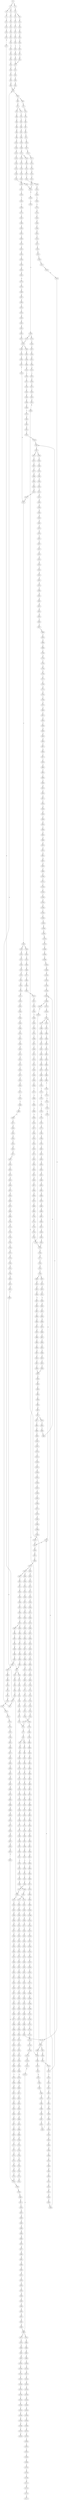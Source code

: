 strict digraph  {
	S0 -> S1 [ label = C ];
	S0 -> S2 [ label = G ];
	S1 -> S3 [ label = G ];
	S1 -> S4 [ label = T ];
	S2 -> S5 [ label = A ];
	S3 -> S6 [ label = C ];
	S4 -> S7 [ label = G ];
	S5 -> S8 [ label = A ];
	S5 -> S9 [ label = G ];
	S6 -> S10 [ label = T ];
	S7 -> S11 [ label = T ];
	S8 -> S12 [ label = T ];
	S9 -> S13 [ label = T ];
	S10 -> S14 [ label = C ];
	S11 -> S15 [ label = C ];
	S12 -> S16 [ label = C ];
	S13 -> S17 [ label = C ];
	S14 -> S18 [ label = C ];
	S15 -> S19 [ label = C ];
	S16 -> S20 [ label = C ];
	S17 -> S21 [ label = C ];
	S18 -> S22 [ label = T ];
	S19 -> S23 [ label = T ];
	S20 -> S24 [ label = T ];
	S21 -> S25 [ label = T ];
	S22 -> S26 [ label = A ];
	S23 -> S27 [ label = T ];
	S24 -> S28 [ label = C ];
	S25 -> S29 [ label = C ];
	S26 -> S30 [ label = G ];
	S27 -> S31 [ label = G ];
	S28 -> S32 [ label = G ];
	S29 -> S33 [ label = G ];
	S30 -> S34 [ label = A ];
	S31 -> S35 [ label = A ];
	S31 -> S36 [ label = T ];
	S32 -> S37 [ label = A ];
	S33 -> S38 [ label = A ];
	S34 -> S39 [ label = A ];
	S35 -> S40 [ label = A ];
	S36 -> S41 [ label = A ];
	S37 -> S42 [ label = A ];
	S38 -> S43 [ label = A ];
	S39 -> S44 [ label = C ];
	S40 -> S45 [ label = C ];
	S41 -> S46 [ label = G ];
	S42 -> S47 [ label = C ];
	S43 -> S47 [ label = C ];
	S44 -> S48 [ label = T ];
	S45 -> S49 [ label = T ];
	S46 -> S50 [ label = G ];
	S47 -> S51 [ label = T ];
	S48 -> S52 [ label = T ];
	S49 -> S53 [ label = T ];
	S50 -> S54 [ label = A ];
	S51 -> S55 [ label = T ];
	S52 -> S56 [ label = C ];
	S53 -> S57 [ label = C ];
	S54 -> S58 [ label = G ];
	S55 -> S59 [ label = C ];
	S56 -> S60 [ label = A ];
	S57 -> S61 [ label = A ];
	S58 -> S62 [ label = A ];
	S59 -> S63 [ label = A ];
	S60 -> S64 [ label = A ];
	S61 -> S64 [ label = A ];
	S62 -> S65 [ label = G ];
	S63 -> S64 [ label = A ];
	S64 -> S66 [ label = C ];
	S65 -> S67 [ label = G ];
	S66 -> S68 [ label = C ];
	S66 -> S69 [ label = T ];
	S67 -> S70 [ label = T ];
	S68 -> S71 [ label = G ];
	S69 -> S72 [ label = G ];
	S70 -> S73 [ label = C ];
	S71 -> S74 [ label = G ];
	S72 -> S75 [ label = G ];
	S72 -> S76 [ label = C ];
	S73 -> S77 [ label = C ];
	S74 -> S78 [ label = C ];
	S75 -> S79 [ label = C ];
	S76 -> S80 [ label = C ];
	S77 -> S81 [ label = C ];
	S78 -> S82 [ label = C ];
	S79 -> S83 [ label = C ];
	S80 -> S84 [ label = C ];
	S81 -> S85 [ label = A ];
	S81 -> S86 [ label = G ];
	S82 -> S87 [ label = C ];
	S83 -> S88 [ label = C ];
	S84 -> S89 [ label = T ];
	S85 -> S90 [ label = G ];
	S86 -> S91 [ label = G ];
	S87 -> S92 [ label = A ];
	S88 -> S93 [ label = A ];
	S89 -> S94 [ label = A ];
	S90 -> S95 [ label = A ];
	S91 -> S96 [ label = A ];
	S92 -> S97 [ label = G ];
	S93 -> S98 [ label = G ];
	S94 -> S99 [ label = G ];
	S95 -> S100 [ label = G ];
	S96 -> S101 [ label = G ];
	S97 -> S102 [ label = T ];
	S98 -> S103 [ label = G ];
	S99 -> S104 [ label = G ];
	S100 -> S105 [ label = C ];
	S101 -> S106 [ label = G ];
	S102 -> S107 [ label = T ];
	S103 -> S108 [ label = T ];
	S104 -> S109 [ label = T ];
	S105 -> S110 [ label = C ];
	S106 -> S111 [ label = C ];
	S107 -> S112 [ label = G ];
	S108 -> S113 [ label = G ];
	S109 -> S114 [ label = G ];
	S110 -> S115 [ label = A ];
	S111 -> S116 [ label = G ];
	S112 -> S117 [ label = T ];
	S113 -> S118 [ label = C ];
	S113 -> S119 [ label = G ];
	S114 -> S120 [ label = T ];
	S115 -> S121 [ label = C ];
	S116 -> S122 [ label = T ];
	S117 -> S123 [ label = G ];
	S118 -> S124 [ label = G ];
	S119 -> S125 [ label = G ];
	S120 -> S126 [ label = G ];
	S121 -> S127 [ label = G ];
	S122 -> S128 [ label = G ];
	S123 -> S129 [ label = C ];
	S124 -> S130 [ label = C ];
	S125 -> S131 [ label = C ];
	S126 -> S132 [ label = C ];
	S127 -> S133 [ label = G ];
	S128 -> S134 [ label = G ];
	S129 -> S135 [ label = G ];
	S130 -> S136 [ label = G ];
	S131 -> S137 [ label = T ];
	S132 -> S138 [ label = G ];
	S133 -> S139 [ label = T ];
	S134 -> S140 [ label = T ];
	S135 -> S141 [ label = T ];
	S136 -> S142 [ label = T ];
	S137 -> S143 [ label = T ];
	S138 -> S144 [ label = T ];
	S139 -> S145 [ label = T ];
	S140 -> S146 [ label = A ];
	S141 -> S147 [ label = C ];
	S142 -> S148 [ label = C ];
	S143 -> S149 [ label = C ];
	S144 -> S150 [ label = C ];
	S145 -> S151 [ label = A ];
	S146 -> S152 [ label = T ];
	S147 -> S153 [ label = G ];
	S148 -> S154 [ label = G ];
	S149 -> S155 [ label = G ];
	S150 -> S153 [ label = G ];
	S151 -> S156 [ label = C ];
	S152 -> S157 [ label = G ];
	S153 -> S158 [ label = A ];
	S154 -> S159 [ label = T ];
	S155 -> S160 [ label = A ];
	S156 -> S161 [ label = T ];
	S157 -> S162 [ label = A ];
	S158 -> S163 [ label = A ];
	S159 -> S164 [ label = G ];
	S160 -> S165 [ label = A ];
	S161 -> S166 [ label = G ];
	S162 -> S167 [ label = G ];
	S163 -> S168 [ label = C ];
	S164 -> S169 [ label = C ];
	S165 -> S170 [ label = C ];
	S166 -> S171 [ label = C ];
	S167 -> S172 [ label = C ];
	S168 -> S173 [ label = C ];
	S168 -> S174 [ label = A ];
	S169 -> S175 [ label = A ];
	S170 -> S176 [ label = A ];
	S171 -> S177 [ label = A ];
	S172 -> S178 [ label = G ];
	S173 -> S179 [ label = T ];
	S174 -> S180 [ label = C ];
	S175 -> S181 [ label = T ];
	S176 -> S182 [ label = C ];
	S177 -> S183 [ label = G ];
	S178 -> S184 [ label = G ];
	S179 -> S185 [ label = T ];
	S179 -> S186 [ label = G ];
	S180 -> S187 [ label = C ];
	S181 -> S188 [ label = C ];
	S182 -> S189 [ label = G ];
	S183 -> S190 [ label = A ];
	S184 -> S191 [ label = T ];
	S185 -> S192 [ label = C ];
	S186 -> S193 [ label = T ];
	S187 -> S194 [ label = C ];
	S188 -> S195 [ label = C ];
	S189 -> S196 [ label = C ];
	S190 -> S197 [ label = C ];
	S191 -> S198 [ label = C ];
	S192 -> S199 [ label = G ];
	S193 -> S200 [ label = C ];
	S194 -> S201 [ label = G ];
	S195 -> S202 [ label = G ];
	S196 -> S203 [ label = G ];
	S197 -> S204 [ label = G ];
	S198 -> S205 [ label = G ];
	S199 -> S206 [ label = T ];
	S200 -> S207 [ label = G ];
	S201 -> S208 [ label = T ];
	S202 -> S209 [ label = C ];
	S203 -> S210 [ label = C ];
	S204 -> S211 [ label = G ];
	S205 -> S212 [ label = C ];
	S206 -> S213 [ label = A ];
	S207 -> S214 [ label = C ];
	S208 -> S215 [ label = A ];
	S209 -> S216 [ label = A ];
	S210 -> S217 [ label = A ];
	S211 -> S218 [ label = A ];
	S212 -> S219 [ label = A ];
	S213 -> S220 [ label = C ];
	S214 -> S221 [ label = G ];
	S215 -> S222 [ label = C ];
	S216 -> S223 [ label = C ];
	S217 -> S224 [ label = C ];
	S218 -> S225 [ label = C ];
	S219 -> S226 [ label = C ];
	S220 -> S227 [ label = T ];
	S221 -> S228 [ label = C ];
	S222 -> S229 [ label = G ];
	S223 -> S230 [ label = G ];
	S224 -> S231 [ label = G ];
	S225 -> S232 [ label = A ];
	S226 -> S233 [ label = G ];
	S227 -> S234 [ label = T ];
	S228 -> S235 [ label = G ];
	S228 -> S236 [ label = A ];
	S229 -> S237 [ label = T ];
	S230 -> S238 [ label = T ];
	S231 -> S239 [ label = T ];
	S232 -> S240 [ label = C ];
	S233 -> S241 [ label = C ];
	S234 -> S242 [ label = C ];
	S235 -> S243 [ label = A ];
	S236 -> S244 [ label = A ];
	S237 -> S245 [ label = C ];
	S238 -> S246 [ label = C ];
	S239 -> S247 [ label = C ];
	S240 -> S248 [ label = A ];
	S241 -> S249 [ label = G ];
	S242 -> S250 [ label = A ];
	S243 -> S251 [ label = G ];
	S244 -> S252 [ label = C ];
	S245 -> S253 [ label = C ];
	S246 -> S254 [ label = G ];
	S247 -> S255 [ label = C ];
	S248 -> S256 [ label = C ];
	S249 -> S257 [ label = C ];
	S250 -> S258 [ label = A ];
	S251 -> S259 [ label = C ];
	S252 -> S260 [ label = C ];
	S253 -> S261 [ label = A ];
	S254 -> S262 [ label = A ];
	S255 -> S263 [ label = A ];
	S256 -> S264 [ label = C ];
	S257 -> S265 [ label = G ];
	S258 -> S266 [ label = G ];
	S259 -> S267 [ label = A ];
	S260 -> S268 [ label = C ];
	S261 -> S269 [ label = G ];
	S262 -> S270 [ label = G ];
	S263 -> S271 [ label = G ];
	S264 -> S272 [ label = T ];
	S265 -> S273 [ label = C ];
	S265 -> S274 [ label = G ];
	S266 -> S275 [ label = C ];
	S267 -> S276 [ label = G ];
	S268 -> S277 [ label = G ];
	S269 -> S278 [ label = C ];
	S270 -> S279 [ label = C ];
	S271 -> S278 [ label = C ];
	S272 -> S280 [ label = C ];
	S273 -> S281 [ label = G ];
	S274 -> S282 [ label = C ];
	S275 -> S283 [ label = G ];
	S276 -> S284 [ label = T ];
	S277 -> S285 [ label = T ];
	S278 -> S286 [ label = T ];
	S278 -> S287 [ label = G ];
	S279 -> S288 [ label = G ];
	S280 -> S289 [ label = T ];
	S281 -> S290 [ label = T ];
	S282 -> S291 [ label = T ];
	S283 -> S292 [ label = A ];
	S284 -> S293 [ label = G ];
	S285 -> S294 [ label = A ];
	S286 -> S295 [ label = T ];
	S287 -> S296 [ label = A ];
	S288 -> S297 [ label = A ];
	S289 -> S298 [ label = A ];
	S290 -> S299 [ label = C ];
	S291 -> S300 [ label = G ];
	S292 -> S301 [ label = G ];
	S293 -> S302 [ label = C ];
	S294 -> S303 [ label = C ];
	S295 -> S304 [ label = C ];
	S296 -> S305 [ label = G ];
	S297 -> S306 [ label = G ];
	S298 -> S307 [ label = G ];
	S299 -> S308 [ label = G ];
	S300 -> S309 [ label = G ];
	S301 -> S310 [ label = T ];
	S302 -> S311 [ label = A ];
	S303 -> S312 [ label = A ];
	S304 -> S313 [ label = A ];
	S305 -> S314 [ label = T ];
	S306 -> S315 [ label = T ];
	S307 -> S316 [ label = A ];
	S308 -> S317 [ label = A ];
	S309 -> S318 [ label = A ];
	S310 -> S319 [ label = C ];
	S311 -> S320 [ label = A ];
	S312 -> S321 [ label = G ];
	S313 -> S322 [ label = C ];
	S314 -> S323 [ label = C ];
	S315 -> S324 [ label = C ];
	S316 -> S325 [ label = A ];
	S317 -> S326 [ label = C ];
	S318 -> S327 [ label = A ];
	S319 -> S328 [ label = C ];
	S320 -> S329 [ label = C ];
	S321 -> S330 [ label = C ];
	S322 -> S331 [ label = G ];
	S323 -> S328 [ label = C ];
	S323 -> S332 [ label = T ];
	S324 -> S333 [ label = G ];
	S325 -> S334 [ label = C ];
	S326 -> S335 [ label = G ];
	S327 -> S336 [ label = T ];
	S328 -> S337 [ label = C ];
	S329 -> S338 [ label = A ];
	S330 -> S339 [ label = A ];
	S331 -> S340 [ label = C ];
	S332 -> S341 [ label = C ];
	S333 -> S342 [ label = A ];
	S334 -> S343 [ label = G ];
	S335 -> S344 [ label = C ];
	S336 -> S345 [ label = G ];
	S337 -> S346 [ label = T ];
	S337 -> S347 [ label = G ];
	S338 -> S348 [ label = G ];
	S339 -> S349 [ label = G ];
	S340 -> S350 [ label = C ];
	S341 -> S351 [ label = G ];
	S342 -> S352 [ label = A ];
	S343 -> S353 [ label = A ];
	S344 -> S354 [ label = G ];
	S345 -> S355 [ label = G ];
	S346 -> S356 [ label = C ];
	S347 -> S357 [ label = C ];
	S348 -> S358 [ label = C ];
	S349 -> S359 [ label = G ];
	S350 -> S360 [ label = C ];
	S351 -> S361 [ label = T ];
	S352 -> S362 [ label = C ];
	S353 -> S363 [ label = G ];
	S354 -> S364 [ label = C ];
	S355 -> S365 [ label = G ];
	S356 -> S366 [ label = C ];
	S357 -> S367 [ label = C ];
	S358 -> S368 [ label = T ];
	S359 -> S369 [ label = T ];
	S360 -> S370 [ label = T ];
	S361 -> S371 [ label = C ];
	S362 -> S372 [ label = C ];
	S363 -> S373 [ label = G ];
	S364 -> S374 [ label = C ];
	S365 -> S375 [ label = G ];
	S366 -> S376 [ label = G ];
	S367 -> S377 [ label = T ];
	S368 -> S378 [ label = A ];
	S369 -> S379 [ label = G ];
	S370 -> S380 [ label = T ];
	S371 -> S381 [ label = T ];
	S372 -> S179 [ label = T ];
	S373 -> S382 [ label = T ];
	S374 -> S383 [ label = T ];
	S375 -> S384 [ label = T ];
	S376 -> S385 [ label = G ];
	S377 -> S386 [ label = G ];
	S378 -> S387 [ label = C ];
	S379 -> S388 [ label = C ];
	S380 -> S389 [ label = C ];
	S381 -> S390 [ label = G ];
	S382 -> S391 [ label = G ];
	S383 -> S392 [ label = C ];
	S384 -> S393 [ label = C ];
	S385 -> S394 [ label = T ];
	S386 -> S395 [ label = T ];
	S387 -> S396 [ label = G ];
	S388 -> S397 [ label = A ];
	S389 -> S398 [ label = A ];
	S390 -> S399 [ label = T ];
	S391 -> S400 [ label = T ];
	S392 -> S401 [ label = G ];
	S393 -> S402 [ label = C ];
	S394 -> S403 [ label = C ];
	S395 -> S404 [ label = C ];
	S396 -> S405 [ label = A ];
	S397 -> S406 [ label = C ];
	S398 -> S407 [ label = T ];
	S399 -> S408 [ label = T ];
	S400 -> S409 [ label = C ];
	S401 -> S410 [ label = G ];
	S402 -> S411 [ label = G ];
	S403 -> S412 [ label = T ];
	S404 -> S413 [ label = G ];
	S405 -> S414 [ label = G ];
	S406 -> S415 [ label = G ];
	S407 -> S416 [ label = C ];
	S408 -> S417 [ label = C ];
	S409 -> S418 [ label = C ];
	S410 -> S419 [ label = G ];
	S411 -> S420 [ label = C ];
	S412 -> S421 [ label = G ];
	S413 -> S422 [ label = C ];
	S414 -> S423 [ label = A ];
	S415 -> S424 [ label = C ];
	S416 -> S425 [ label = C ];
	S417 -> S426 [ label = C ];
	S418 -> S427 [ label = C ];
	S419 -> S428 [ label = C ];
	S420 -> S429 [ label = C ];
	S421 -> S430 [ label = G ];
	S422 -> S221 [ label = G ];
	S423 -> S431 [ label = A ];
	S424 -> S432 [ label = G ];
	S425 -> S433 [ label = A ];
	S426 -> S434 [ label = G ];
	S427 -> S435 [ label = T ];
	S428 -> S436 [ label = T ];
	S429 -> S437 [ label = G ];
	S430 -> S438 [ label = A ];
	S431 -> S439 [ label = C ];
	S432 -> S440 [ label = G ];
	S433 -> S441 [ label = G ];
	S434 -> S442 [ label = T ];
	S435 -> S443 [ label = G ];
	S436 -> S444 [ label = C ];
	S437 -> S445 [ label = G ];
	S438 -> S446 [ label = G ];
	S439 -> S447 [ label = T ];
	S440 -> S448 [ label = T ];
	S441 -> S449 [ label = A ];
	S442 -> S450 [ label = G ];
	S443 -> S451 [ label = T ];
	S444 -> S452 [ label = A ];
	S445 -> S453 [ label = A ];
	S446 -> S454 [ label = G ];
	S447 -> S455 [ label = G ];
	S448 -> S456 [ label = G ];
	S449 -> S457 [ label = A ];
	S450 -> S458 [ label = G ];
	S451 -> S459 [ label = C ];
	S452 -> S460 [ label = C ];
	S453 -> S461 [ label = A ];
	S454 -> S462 [ label = G ];
	S455 -> S463 [ label = G ];
	S456 -> S464 [ label = C ];
	S457 -> S465 [ label = C ];
	S458 -> S466 [ label = C ];
	S459 -> S467 [ label = C ];
	S460 -> S468 [ label = G ];
	S461 -> S469 [ label = C ];
	S462 -> S470 [ label = T ];
	S463 -> S471 [ label = C ];
	S464 -> S472 [ label = C ];
	S465 -> S473 [ label = C ];
	S466 -> S474 [ label = C ];
	S467 -> S475 [ label = T ];
	S468 -> S476 [ label = T ];
	S469 -> S477 [ label = T ];
	S470 -> S478 [ label = G ];
	S471 -> S479 [ label = G ];
	S472 -> S480 [ label = G ];
	S473 -> S481 [ label = A ];
	S473 -> S482 [ label = G ];
	S474 -> S483 [ label = C ];
	S475 -> S484 [ label = A ];
	S476 -> S485 [ label = C ];
	S477 -> S486 [ label = G ];
	S478 -> S487 [ label = T ];
	S479 -> S488 [ label = C ];
	S480 -> S489 [ label = C ];
	S481 -> S490 [ label = G ];
	S481 -> S491 [ label = C ];
	S482 -> S492 [ label = G ];
	S483 -> S493 [ label = G ];
	S484 -> S494 [ label = C ];
	S485 -> S495 [ label = C ];
	S486 -> S496 [ label = C ];
	S487 -> S497 [ label = T ];
	S488 -> S498 [ label = A ];
	S489 -> S499 [ label = A ];
	S490 -> S500 [ label = A ];
	S491 -> S501 [ label = C ];
	S492 -> S502 [ label = A ];
	S493 -> S503 [ label = T ];
	S494 -> S504 [ label = T ];
	S495 -> S505 [ label = A ];
	S496 -> S506 [ label = A ];
	S497 -> S507 [ label = C ];
	S498 -> S508 [ label = G ];
	S499 -> S509 [ label = A ];
	S500 -> S510 [ label = C ];
	S501 -> S511 [ label = A ];
	S502 -> S512 [ label = C ];
	S503 -> S513 [ label = C ];
	S504 -> S514 [ label = A ];
	S505 -> S271 [ label = G ];
	S506 -> S515 [ label = A ];
	S507 -> S516 [ label = C ];
	S508 -> S517 [ label = C ];
	S509 -> S518 [ label = C ];
	S510 -> S519 [ label = T ];
	S511 -> S520 [ label = C ];
	S512 -> S521 [ label = G ];
	S513 -> S522 [ label = C ];
	S514 -> S523 [ label = C ];
	S515 -> S524 [ label = C ];
	S516 -> S525 [ label = A ];
	S517 -> S526 [ label = G ];
	S518 -> S527 [ label = C ];
	S519 -> S528 [ label = C ];
	S520 -> S529 [ label = C ];
	S521 -> S530 [ label = C ];
	S522 -> S531 [ label = A ];
	S523 -> S532 [ label = C ];
	S524 -> S533 [ label = C ];
	S525 -> S534 [ label = G ];
	S526 -> S535 [ label = G ];
	S527 -> S536 [ label = A ];
	S528 -> S537 [ label = C ];
	S529 -> S538 [ label = C ];
	S530 -> S539 [ label = C ];
	S531 -> S540 [ label = G ];
	S532 -> S541 [ label = A ];
	S533 -> S542 [ label = A ];
	S534 -> S543 [ label = C ];
	S535 -> S544 [ label = G ];
	S536 -> S545 [ label = G ];
	S537 -> S546 [ label = C ];
	S538 -> S547 [ label = C ];
	S539 -> S548 [ label = C ];
	S540 -> S549 [ label = T ];
	S541 -> S550 [ label = G ];
	S542 -> S551 [ label = G ];
	S543 -> S552 [ label = A ];
	S544 -> S553 [ label = T ];
	S545 -> S554 [ label = T ];
	S546 -> S555 [ label = A ];
	S547 -> S556 [ label = T ];
	S548 -> S557 [ label = A ];
	S549 -> S558 [ label = A ];
	S550 -> S559 [ label = G ];
	S551 -> S560 [ label = A ];
	S552 -> S561 [ label = G ];
	S553 -> S562 [ label = G ];
	S554 -> S563 [ label = C ];
	S555 -> S564 [ label = T ];
	S556 -> S565 [ label = T ];
	S557 -> S566 [ label = T ];
	S558 -> S567 [ label = G ];
	S559 -> S568 [ label = A ];
	S560 -> S569 [ label = A ];
	S561 -> S570 [ label = A ];
	S562 -> S571 [ label = C ];
	S563 -> S572 [ label = G ];
	S564 -> S573 [ label = C ];
	S565 -> S574 [ label = C ];
	S566 -> S575 [ label = C ];
	S567 -> S576 [ label = G ];
	S567 -> S577 [ label = C ];
	S568 -> S578 [ label = G ];
	S569 -> S579 [ label = C ];
	S570 -> S580 [ label = T ];
	S571 -> S581 [ label = C ];
	S572 -> S582 [ label = C ];
	S573 -> S583 [ label = T ];
	S574 -> S584 [ label = C ];
	S574 -> S585 [ label = G ];
	S575 -> S586 [ label = G ];
	S576 -> S587 [ label = G ];
	S577 -> S588 [ label = T ];
	S578 -> S589 [ label = A ];
	S579 -> S590 [ label = A ];
	S580 -> S591 [ label = A ];
	S581 -> S592 [ label = G ];
	S582 -> S593 [ label = G ];
	S583 -> S594 [ label = G ];
	S584 -> S595 [ label = T ];
	S585 -> S596 [ label = A ];
	S586 -> S597 [ label = T ];
	S587 -> S598 [ label = T ];
	S588 -> S599 [ label = C ];
	S589 -> S600 [ label = G ];
	S590 -> S601 [ label = G ];
	S591 -> S602 [ label = A ];
	S592 -> S603 [ label = C ];
	S593 -> S604 [ label = C ];
	S594 -> S605 [ label = C ];
	S595 -> S606 [ label = G ];
	S596 -> S607 [ label = T ];
	S597 -> S608 [ label = C ];
	S598 -> S609 [ label = C ];
	S599 -> S610 [ label = C ];
	S600 -> S611 [ label = T ];
	S601 -> S612 [ label = C ];
	S602 -> S613 [ label = A ];
	S603 -> S614 [ label = C ];
	S604 -> S615 [ label = A ];
	S605 -> S616 [ label = C ];
	S606 -> S617 [ label = T ];
	S607 -> S618 [ label = C ];
	S608 -> S619 [ label = C ];
	S609 -> S620 [ label = A ];
	S610 -> S621 [ label = A ];
	S611 -> S622 [ label = C ];
	S612 -> S623 [ label = C ];
	S613 -> S624 [ label = A ];
	S614 -> S625 [ label = G ];
	S615 -> S626 [ label = G ];
	S616 -> S627 [ label = A ];
	S617 -> S628 [ label = C ];
	S618 -> S629 [ label = G ];
	S619 -> S630 [ label = T ];
	S620 -> S631 [ label = C ];
	S621 -> S632 [ label = C ];
	S622 -> S633 [ label = A ];
	S623 -> S634 [ label = G ];
	S624 -> S635 [ label = A ];
	S625 -> S636 [ label = G ];
	S626 -> S637 [ label = C ];
	S627 -> S638 [ label = G ];
	S628 -> S639 [ label = C ];
	S629 -> S640 [ label = T ];
	S630 -> S641 [ label = C ];
	S631 -> S642 [ label = T ];
	S632 -> S643 [ label = C ];
	S633 -> S644 [ label = G ];
	S634 -> S645 [ label = T ];
	S635 -> S646 [ label = C ];
	S636 -> S647 [ label = T ];
	S637 -> S648 [ label = C ];
	S638 -> S649 [ label = T ];
	S639 -> S650 [ label = T ];
	S640 -> S651 [ label = T ];
	S641 -> S652 [ label = T ];
	S642 -> S653 [ label = C ];
	S643 -> S654 [ label = G ];
	S644 -> S655 [ label = G ];
	S645 -> S656 [ label = C ];
	S646 -> S657 [ label = T ];
	S647 -> S658 [ label = G ];
	S648 -> S659 [ label = G ];
	S649 -> S660 [ label = C ];
	S650 -> S661 [ label = T ];
	S651 -> S662 [ label = T ];
	S652 -> S663 [ label = T ];
	S653 -> S664 [ label = G ];
	S654 -> S665 [ label = G ];
	S655 -> S666 [ label = A ];
	S656 -> S667 [ label = C ];
	S657 -> S668 [ label = T ];
	S658 -> S669 [ label = G ];
	S659 -> S670 [ label = G ];
	S660 -> S671 [ label = G ];
	S661 -> S31 [ label = G ];
	S662 -> S672 [ label = G ];
	S663 -> S673 [ label = C ];
	S664 -> S674 [ label = C ];
	S665 -> S675 [ label = A ];
	S666 -> S676 [ label = C ];
	S667 -> S677 [ label = T ];
	S668 -> S678 [ label = T ];
	S669 -> S679 [ label = T ];
	S670 -> S680 [ label = T ];
	S671 -> S681 [ label = T ];
	S672 -> S682 [ label = T ];
	S673 -> S683 [ label = T ];
	S674 -> S684 [ label = T ];
	S675 -> S685 [ label = C ];
	S676 -> S686 [ label = C ];
	S677 -> S687 [ label = C ];
	S678 -> S688 [ label = G ];
	S679 -> S689 [ label = G ];
	S680 -> S690 [ label = G ];
	S681 -> S691 [ label = A ];
	S682 -> S692 [ label = A ];
	S683 -> S693 [ label = C ];
	S684 -> S694 [ label = T ];
	S685 -> S695 [ label = G ];
	S686 -> S696 [ label = A ];
	S687 -> S697 [ label = T ];
	S688 -> S698 [ label = C ];
	S689 -> S699 [ label = G ];
	S690 -> S700 [ label = G ];
	S691 -> S701 [ label = A ];
	S692 -> S702 [ label = G ];
	S693 -> S703 [ label = G ];
	S694 -> S704 [ label = C ];
	S695 -> S705 [ label = T ];
	S696 -> S706 [ label = G ];
	S697 -> S707 [ label = G ];
	S698 -> S708 [ label = C ];
	S699 -> S709 [ label = A ];
	S700 -> S710 [ label = A ];
	S701 -> S711 [ label = G ];
	S702 -> S712 [ label = G ];
	S703 -> S713 [ label = G ];
	S704 -> S714 [ label = A ];
	S705 -> S715 [ label = C ];
	S706 -> S716 [ label = T ];
	S707 -> S717 [ label = T ];
	S708 -> S718 [ label = G ];
	S709 -> S719 [ label = A ];
	S710 -> S720 [ label = A ];
	S711 -> S721 [ label = A ];
	S712 -> S722 [ label = A ];
	S713 -> S723 [ label = A ];
	S714 -> S724 [ label = T ];
	S715 -> S725 [ label = G ];
	S716 -> S726 [ label = C ];
	S717 -> S727 [ label = C ];
	S718 -> S728 [ label = T ];
	S719 -> S729 [ label = C ];
	S720 -> S730 [ label = G ];
	S721 -> S731 [ label = C ];
	S722 -> S732 [ label = A ];
	S723 -> S733 [ label = G ];
	S724 -> S734 [ label = C ];
	S725 -> S735 [ label = T ];
	S726 -> S736 [ label = T ];
	S727 -> S737 [ label = G ];
	S728 -> S738 [ label = A ];
	S729 -> S739 [ label = C ];
	S730 -> S740 [ label = A ];
	S731 -> S741 [ label = G ];
	S732 -> S742 [ label = A ];
	S733 -> S743 [ label = A ];
	S734 -> S744 [ label = C ];
	S735 -> S745 [ label = G ];
	S736 -> S746 [ label = C ];
	S737 -> S747 [ label = T ];
	S738 -> S748 [ label = G ];
	S739 -> S749 [ label = T ];
	S740 -> S750 [ label = A ];
	S741 -> S751 [ label = G ];
	S742 -> S752 [ label = G ];
	S743 -> S753 [ label = G ];
	S744 -> S433 [ label = A ];
	S745 -> S754 [ label = A ];
	S746 -> S755 [ label = T ];
	S747 -> S756 [ label = G ];
	S748 -> S757 [ label = C ];
	S749 -> S758 [ label = C ];
	S750 -> S759 [ label = C ];
	S751 -> S760 [ label = C ];
	S752 -> S761 [ label = G ];
	S753 -> S762 [ label = G ];
	S754 -> S763 [ label = C ];
	S755 -> S764 [ label = G ];
	S756 -> S765 [ label = G ];
	S757 -> S766 [ label = C ];
	S758 -> S767 [ label = G ];
	S759 -> S768 [ label = G ];
	S760 -> S769 [ label = T ];
	S761 -> S770 [ label = T ];
	S762 -> S771 [ label = T ];
	S763 -> S772 [ label = C ];
	S764 -> S773 [ label = T ];
	S765 -> S774 [ label = T ];
	S766 -> S775 [ label = G ];
	S767 -> S776 [ label = G ];
	S768 -> S777 [ label = G ];
	S769 -> S778 [ label = C ];
	S770 -> S779 [ label = C ];
	S771 -> S73 [ label = C ];
	S772 -> S780 [ label = G ];
	S773 -> S781 [ label = A ];
	S774 -> S782 [ label = A ];
	S775 -> S783 [ label = G ];
	S776 -> S784 [ label = C ];
	S777 -> S785 [ label = C ];
	S778 -> S786 [ label = T ];
	S779 -> S787 [ label = C ];
	S780 -> S788 [ label = G ];
	S782 -> S789 [ label = C ];
	S783 -> S790 [ label = T ];
	S784 -> S791 [ label = A ];
	S785 -> S792 [ label = A ];
	S786 -> S793 [ label = C ];
	S787 -> S794 [ label = C ];
	S788 -> S795 [ label = T ];
	S789 -> S796 [ label = C ];
	S790 -> S797 [ label = G ];
	S791 -> S798 [ label = C ];
	S792 -> S799 [ label = C ];
	S793 -> S800 [ label = G ];
	S794 -> S801 [ label = G ];
	S795 -> S802 [ label = C ];
	S796 -> S803 [ label = G ];
	S797 -> S804 [ label = A ];
	S798 -> S805 [ label = G ];
	S799 -> S806 [ label = C ];
	S799 -> S807 [ label = T ];
	S800 -> S808 [ label = A ];
	S801 -> S809 [ label = A ];
	S802 -> S810 [ label = G ];
	S803 -> S811 [ label = G ];
	S804 -> S812 [ label = C ];
	S805 -> S813 [ label = C ];
	S806 -> S814 [ label = G ];
	S807 -> S815 [ label = G ];
	S808 -> S816 [ label = A ];
	S809 -> S817 [ label = A ];
	S810 -> S818 [ label = C ];
	S811 -> S819 [ label = T ];
	S812 -> S820 [ label = G ];
	S813 -> S821 [ label = G ];
	S814 -> S822 [ label = G ];
	S815 -> S823 [ label = G ];
	S816 -> S824 [ label = G ];
	S817 -> S825 [ label = G ];
	S818 -> S826 [ label = G ];
	S819 -> S827 [ label = G ];
	S820 -> S828 [ label = T ];
	S821 -> S829 [ label = C ];
	S822 -> S830 [ label = G ];
	S823 -> S831 [ label = G ];
	S824 -> S832 [ label = T ];
	S825 -> S833 [ label = T ];
	S826 -> S834 [ label = T ];
	S827 -> S835 [ label = G ];
	S828 -> S836 [ label = G ];
	S829 -> S265 [ label = G ];
	S830 -> S837 [ label = A ];
	S831 -> S838 [ label = A ];
	S832 -> S839 [ label = C ];
	S833 -> S840 [ label = C ];
	S834 -> S841 [ label = A ];
	S835 -> S842 [ label = T ];
	S836 -> S843 [ label = G ];
	S837 -> S844 [ label = A ];
	S838 -> S845 [ label = A ];
	S839 -> S846 [ label = G ];
	S840 -> S847 [ label = G ];
	S841 -> S848 [ label = G ];
	S842 -> S849 [ label = T ];
	S843 -> S850 [ label = G ];
	S844 -> S851 [ label = T ];
	S845 -> S852 [ label = C ];
	S846 -> S853 [ label = C ];
	S847 -> S854 [ label = A ];
	S848 -> S855 [ label = C ];
	S849 -> S856 [ label = A ];
	S850 -> S857 [ label = T ];
	S851 -> S858 [ label = T ];
	S852 -> S859 [ label = T ];
	S853 -> S860 [ label = G ];
	S854 -> S861 [ label = G ];
	S855 -> S862 [ label = C ];
	S856 -> S863 [ label = G ];
	S857 -> S864 [ label = A ];
	S858 -> S865 [ label = G ];
	S859 -> S866 [ label = G ];
	S860 -> S867 [ label = G ];
	S861 -> S868 [ label = G ];
	S862 -> S869 [ label = G ];
	S863 -> S870 [ label = A ];
	S864 -> S871 [ label = C ];
	S865 -> S872 [ label = A ];
	S866 -> S873 [ label = G ];
	S867 -> S874 [ label = C ];
	S868 -> S875 [ label = T ];
	S869 -> S876 [ label = C ];
	S870 -> S877 [ label = A ];
	S871 -> S878 [ label = T ];
	S872 -> S879 [ label = A ];
	S873 -> S880 [ label = A ];
	S874 -> S881 [ label = T ];
	S875 -> S882 [ label = A ];
	S876 -> S883 [ label = T ];
	S877 -> S884 [ label = G ];
	S878 -> S885 [ label = A ];
	S879 -> S886 [ label = C ];
	S880 -> S887 [ label = C ];
	S881 -> S888 [ label = A ];
	S882 -> S889 [ label = T ];
	S883 -> S890 [ label = G ];
	S884 -> S891 [ label = G ];
	S885 -> S892 [ label = T ];
	S886 -> S893 [ label = C ];
	S887 -> S894 [ label = C ];
	S888 -> S895 [ label = T ];
	S889 -> S896 [ label = A ];
	S890 -> S897 [ label = G ];
	S891 -> S898 [ label = G ];
	S892 -> S899 [ label = T ];
	S893 -> S900 [ label = C ];
	S894 -> S901 [ label = C ];
	S895 -> S902 [ label = A ];
	S896 -> S903 [ label = A ];
	S897 -> S904 [ label = A ];
	S898 -> S905 [ label = G ];
	S899 -> S906 [ label = G ];
	S900 -> S907 [ label = G ];
	S901 -> S908 [ label = G ];
	S902 -> S909 [ label = G ];
	S903 -> S910 [ label = G ];
	S904 -> S911 [ label = A ];
	S905 -> S912 [ label = G ];
	S906 -> S913 [ label = G ];
	S907 -> S914 [ label = T ];
	S908 -> S915 [ label = T ];
	S909 -> S916 [ label = T ];
	S910 -> S917 [ label = T ];
	S911 -> S918 [ label = G ];
	S912 -> S919 [ label = T ];
	S913 -> S920 [ label = A ];
	S914 -> S921 [ label = C ];
	S915 -> S922 [ label = C ];
	S916 -> S923 [ label = A ];
	S917 -> S924 [ label = C ];
	S918 -> S925 [ label = A ];
	S919 -> S926 [ label = C ];
	S920 -> S927 [ label = A ];
	S921 -> S928 [ label = T ];
	S922 -> S929 [ label = T ];
	S923 -> S930 [ label = G ];
	S924 -> S931 [ label = G ];
	S925 -> S932 [ label = A ];
	S926 -> S933 [ label = C ];
	S927 -> S934 [ label = C ];
	S928 -> S935 [ label = C ];
	S929 -> S935 [ label = C ];
	S930 -> S936 [ label = C ];
	S931 -> S937 [ label = T ];
	S932 -> S759 [ label = C ];
	S933 -> S938 [ label = G ];
	S934 -> S939 [ label = G ];
	S935 -> S940 [ label = G ];
	S936 -> S941 [ label = C ];
	S937 -> S942 [ label = G ];
	S938 -> S943 [ label = T ];
	S939 -> S944 [ label = G ];
	S940 -> S945 [ label = G ];
	S941 -> S946 [ label = G ];
	S942 -> S947 [ label = G ];
	S943 -> S948 [ label = C ];
	S944 -> S949 [ label = T ];
	S945 -> S950 [ label = C ];
	S946 -> S951 [ label = A ];
	S947 -> S952 [ label = T ];
	S948 -> S953 [ label = G ];
	S949 -> S954 [ label = A ];
	S950 -> S955 [ label = A ];
	S951 -> S956 [ label = A ];
	S952 -> S782 [ label = A ];
	S953 -> S957 [ label = G ];
	S954 -> S958 [ label = C ];
	S955 -> S959 [ label = C ];
	S956 -> S960 [ label = A ];
	S957 -> S961 [ label = A ];
	S958 -> S962 [ label = G ];
	S959 -> S963 [ label = C ];
	S960 -> S964 [ label = C ];
	S961 -> S965 [ label = A ];
	S962 -> S966 [ label = A ];
	S963 -> S967 [ label = G ];
	S964 -> S968 [ label = C ];
	S965 -> S969 [ label = C ];
	S966 -> S970 [ label = A ];
	S967 -> S971 [ label = A ];
	S968 -> S972 [ label = C ];
	S969 -> S973 [ label = A ];
	S969 -> S974 [ label = T ];
	S970 -> S975 [ label = G ];
	S971 -> S976 [ label = G ];
	S971 -> S977 [ label = A ];
	S972 -> S978 [ label = C ];
	S973 -> S979 [ label = G ];
	S974 -> S980 [ label = A ];
	S975 -> S981 [ label = A ];
	S976 -> S982 [ label = T ];
	S977 -> S983 [ label = T ];
	S978 -> S984 [ label = G ];
	S979 -> S985 [ label = G ];
	S980 -> S986 [ label = C ];
	S981 -> S987 [ label = A ];
	S982 -> S988 [ label = C ];
	S983 -> S989 [ label = G ];
	S984 -> S990 [ label = A ];
	S985 -> S991 [ label = A ];
	S986 -> S992 [ label = A ];
	S987 -> S993 [ label = G ];
	S988 -> S994 [ label = C ];
	S989 -> S995 [ label = T ];
	S990 -> S996 [ label = C ];
	S991 -> S997 [ label = A ];
	S992 -> S998 [ label = A ];
	S993 -> S999 [ label = T ];
	S994 -> S1000 [ label = A ];
	S995 -> S1001 [ label = A ];
	S996 -> S1002 [ label = T ];
	S997 -> S1003 [ label = T ];
	S998 -> S1004 [ label = C ];
	S999 -> S1005 [ label = G ];
	S1000 -> S1006 [ label = G ];
	S1001 -> S1007 [ label = G ];
	S1002 -> S1008 [ label = A ];
	S1003 -> S1009 [ label = A ];
	S1004 -> S1010 [ label = G ];
	S1005 -> S1011 [ label = T ];
	S1006 -> S1012 [ label = T ];
	S1006 -> S1013 [ label = C ];
	S1007 -> S1014 [ label = T ];
	S1008 -> S1015 [ label = G ];
	S1009 -> S1016 [ label = G ];
	S1010 -> S1017 [ label = A ];
	S1011 -> S1018 [ label = C ];
	S1012 -> S1019 [ label = A ];
	S1013 -> S1020 [ label = T ];
	S1014 -> S1021 [ label = T ];
	S1015 -> S1022 [ label = A ];
	S1016 -> S1023 [ label = T ];
	S1017 -> S1024 [ label = A ];
	S1018 -> S1025 [ label = C ];
	S1019 -> S567 [ label = G ];
	S1020 -> S295 [ label = T ];
	S1021 -> S1026 [ label = T ];
	S1022 -> S1027 [ label = A ];
	S1023 -> S1028 [ label = C ];
	S1024 -> S1029 [ label = A ];
	S1025 -> S1030 [ label = T ];
	S1026 -> S1031 [ label = C ];
	S1027 -> S1032 [ label = T ];
	S1028 -> S1033 [ label = T ];
	S1029 -> S1034 [ label = A ];
	S1030 -> S1035 [ label = G ];
	S1031 -> S1036 [ label = A ];
	S1032 -> S1037 [ label = C ];
	S1033 -> S1038 [ label = C ];
	S1034 -> S1039 [ label = C ];
	S1035 -> S1040 [ label = G ];
	S1036 -> S1041 [ label = C ];
	S1037 -> S1042 [ label = G ];
	S1038 -> S1043 [ label = T ];
	S1039 -> S1044 [ label = A ];
	S1040 -> S1045 [ label = C ];
	S1041 -> S1046 [ label = T ];
	S1042 -> S1047 [ label = G ];
	S1043 -> S1048 [ label = C ];
	S1044 -> S1049 [ label = G ];
	S1045 -> S1050 [ label = C ];
	S1046 -> S1051 [ label = C ];
	S1047 -> S1052 [ label = G ];
	S1048 -> S1053 [ label = T ];
	S1049 -> S1054 [ label = A ];
	S1050 -> S1055 [ label = T ];
	S1051 -> S1056 [ label = C ];
	S1052 -> S1057 [ label = T ];
	S1053 -> S1058 [ label = G ];
	S1054 -> S1059 [ label = A ];
	S1055 -> S1060 [ label = G ];
	S1056 -> S1061 [ label = T ];
	S1057 -> S1062 [ label = A ];
	S1058 -> S1063 [ label = A ];
	S1059 -> S1064 [ label = G ];
	S1060 -> S1065 [ label = G ];
	S1061 -> S1066 [ label = T ];
	S1062 -> S1067 [ label = T ];
	S1063 -> S1068 [ label = G ];
	S1064 -> S1069 [ label = G ];
	S1065 -> S1070 [ label = G ];
	S1066 -> S1071 [ label = T ];
	S1067 -> S1072 [ label = C ];
	S1068 -> S1073 [ label = T ];
	S1069 -> S1074 [ label = G ];
	S1070 -> S1075 [ label = T ];
	S1071 -> S1076 [ label = C ];
	S1072 -> S1077 [ label = C ];
	S1073 -> S1078 [ label = A ];
	S1074 -> S1079 [ label = G ];
	S1075 -> S1080 [ label = C ];
	S1076 -> S1081 [ label = A ];
	S1077 -> S1082 [ label = C ];
	S1079 -> S1083 [ label = T ];
	S1080 -> S1084 [ label = C ];
	S1081 -> S1085 [ label = T ];
	S1082 -> S1086 [ label = G ];
	S1083 -> S1087 [ label = C ];
	S1084 -> S1088 [ label = C ];
	S1085 -> S1089 [ label = C ];
	S1086 -> S1090 [ label = A ];
	S1087 -> S1091 [ label = T ];
	S1088 -> S1092 [ label = G ];
	S1089 -> S1093 [ label = C ];
	S1090 -> S1094 [ label = A ];
	S1091 -> S1095 [ label = C ];
	S1092 -> S1096 [ label = A ];
	S1093 -> S1097 [ label = A ];
	S1094 -> S1098 [ label = A ];
	S1095 -> S1099 [ label = T ];
	S1096 -> S1100 [ label = G ];
	S1097 -> S441 [ label = G ];
	S1098 -> S1101 [ label = G ];
	S1099 -> S1102 [ label = C ];
	S1100 -> S1103 [ label = T ];
	S1101 -> S1104 [ label = T ];
	S1102 -> S1105 [ label = G ];
	S1103 -> S1106 [ label = C ];
	S1104 -> S1107 [ label = G ];
	S1105 -> S1108 [ label = T ];
	S1106 -> S1109 [ label = C ];
	S1107 -> S1110 [ label = T ];
	S1108 -> S1111 [ label = G ];
	S1109 -> S1000 [ label = A ];
	S1110 -> S1112 [ label = C ];
	S1111 -> S1113 [ label = G ];
	S1112 -> S1114 [ label = G ];
	S1113 -> S1115 [ label = T ];
	S1114 -> S1116 [ label = T ];
	S1115 -> S1117 [ label = A ];
	S1116 -> S1118 [ label = C ];
	S1118 -> S1119 [ label = G ];
	S1119 -> S1120 [ label = G ];
	S1120 -> S1121 [ label = A ];
	S1121 -> S1122 [ label = A ];
	S1122 -> S969 [ label = C ];
}
